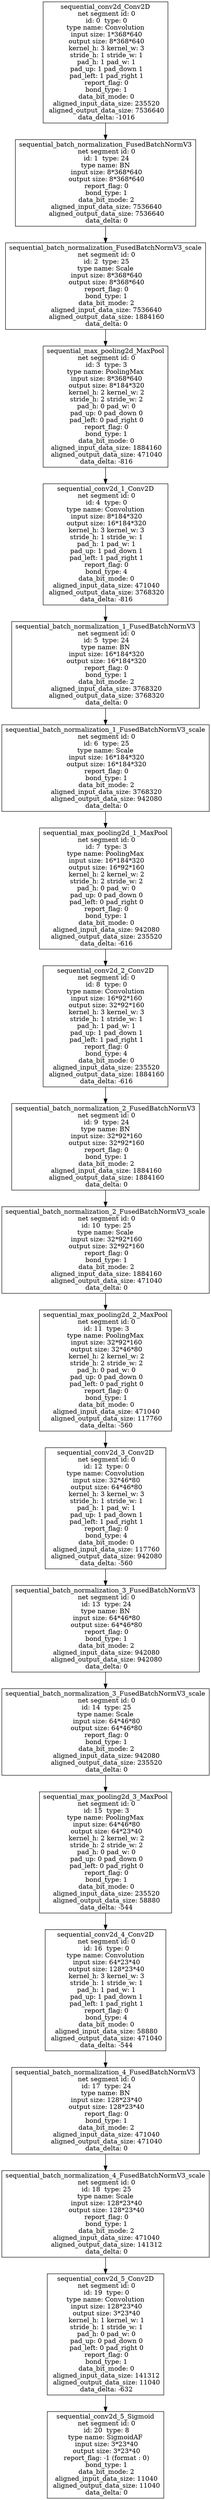 digraph cnn_tree {
sequential_conv2d_Conv2D [shape=box, label="sequential_conv2d_Conv2D\n net segment id: 0\n id: 0  type: 0\ntype name: Convolution\n input size: 1*368*640\n output size: 8*368*640\n kernel_h: 3 kernel_w: 3\n stride_h: 1 stride_w: 1\n pad_h: 1 pad_w: 1\n pad_up: 1 pad_down 1\n pad_left: 1 pad_right 1\n report_flag: 0\n bond_type: 1\n data_bit_mode: 0\n aligned_input_data_size: 235520\n aligned_output_data_size: 7536640\n data_delta: -1016"];
sequential_conv2d_Conv2D -> sequential_batch_normalization_FusedBatchNormV3;
sequential_batch_normalization_FusedBatchNormV3 [shape=box, label="sequential_batch_normalization_FusedBatchNormV3\n net segment id: 0\n id: 1  type: 24\ntype name: BN\n input size: 8*368*640\n output size: 8*368*640\n report_flag: 0\n bond_type: 1\n data_bit_mode: 2\n aligned_input_data_size: 7536640\n aligned_output_data_size: 7536640\n data_delta: 0"];
sequential_batch_normalization_FusedBatchNormV3 -> sequential_batch_normalization_FusedBatchNormV3_scale;
sequential_batch_normalization_FusedBatchNormV3_scale [shape=box, label="sequential_batch_normalization_FusedBatchNormV3_scale\n net segment id: 0\n id: 2  type: 25\ntype name: Scale\n input size: 8*368*640\n output size: 8*368*640\n report_flag: 0\n bond_type: 1\n data_bit_mode: 2\n aligned_input_data_size: 7536640\n aligned_output_data_size: 1884160\n data_delta: 0"];
sequential_batch_normalization_FusedBatchNormV3_scale -> sequential_max_pooling2d_MaxPool;
sequential_max_pooling2d_MaxPool [shape=box, label="sequential_max_pooling2d_MaxPool\n net segment id: 0\n id: 3  type: 3\ntype name: PoolingMax\n input size: 8*368*640\n output size: 8*184*320\n kernel_h: 2 kernel_w: 2\n stride_h: 2 stride_w: 2\n pad_h: 0 pad_w: 0\n pad_up: 0 pad_down 0\n pad_left: 0 pad_right 0\n report_flag: 0\n bond_type: 1\n data_bit_mode: 0\n aligned_input_data_size: 1884160\n aligned_output_data_size: 471040\n data_delta: -816"];
sequential_max_pooling2d_MaxPool -> sequential_conv2d_1_Conv2D;
sequential_conv2d_1_Conv2D [shape=box, label="sequential_conv2d_1_Conv2D\n net segment id: 0\n id: 4  type: 0\ntype name: Convolution\n input size: 8*184*320\n output size: 16*184*320\n kernel_h: 3 kernel_w: 3\n stride_h: 1 stride_w: 1\n pad_h: 1 pad_w: 1\n pad_up: 1 pad_down 1\n pad_left: 1 pad_right 1\n report_flag: 0\n bond_type: 4\n data_bit_mode: 0\n aligned_input_data_size: 471040\n aligned_output_data_size: 3768320\n data_delta: -816"];
sequential_conv2d_1_Conv2D -> sequential_batch_normalization_1_FusedBatchNormV3;
sequential_batch_normalization_1_FusedBatchNormV3 [shape=box, label="sequential_batch_normalization_1_FusedBatchNormV3\n net segment id: 0\n id: 5  type: 24\ntype name: BN\n input size: 16*184*320\n output size: 16*184*320\n report_flag: 0\n bond_type: 1\n data_bit_mode: 2\n aligned_input_data_size: 3768320\n aligned_output_data_size: 3768320\n data_delta: 0"];
sequential_batch_normalization_1_FusedBatchNormV3 -> sequential_batch_normalization_1_FusedBatchNormV3_scale;
sequential_batch_normalization_1_FusedBatchNormV3_scale [shape=box, label="sequential_batch_normalization_1_FusedBatchNormV3_scale\n net segment id: 0\n id: 6  type: 25\ntype name: Scale\n input size: 16*184*320\n output size: 16*184*320\n report_flag: 0\n bond_type: 1\n data_bit_mode: 2\n aligned_input_data_size: 3768320\n aligned_output_data_size: 942080\n data_delta: 0"];
sequential_batch_normalization_1_FusedBatchNormV3_scale -> sequential_max_pooling2d_1_MaxPool;
sequential_max_pooling2d_1_MaxPool [shape=box, label="sequential_max_pooling2d_1_MaxPool\n net segment id: 0\n id: 7  type: 3\ntype name: PoolingMax\n input size: 16*184*320\n output size: 16*92*160\n kernel_h: 2 kernel_w: 2\n stride_h: 2 stride_w: 2\n pad_h: 0 pad_w: 0\n pad_up: 0 pad_down 0\n pad_left: 0 pad_right 0\n report_flag: 0\n bond_type: 1\n data_bit_mode: 0\n aligned_input_data_size: 942080\n aligned_output_data_size: 235520\n data_delta: -616"];
sequential_max_pooling2d_1_MaxPool -> sequential_conv2d_2_Conv2D;
sequential_conv2d_2_Conv2D [shape=box, label="sequential_conv2d_2_Conv2D\n net segment id: 0\n id: 8  type: 0\ntype name: Convolution\n input size: 16*92*160\n output size: 32*92*160\n kernel_h: 3 kernel_w: 3\n stride_h: 1 stride_w: 1\n pad_h: 1 pad_w: 1\n pad_up: 1 pad_down 1\n pad_left: 1 pad_right 1\n report_flag: 0\n bond_type: 4\n data_bit_mode: 0\n aligned_input_data_size: 235520\n aligned_output_data_size: 1884160\n data_delta: -616"];
sequential_conv2d_2_Conv2D -> sequential_batch_normalization_2_FusedBatchNormV3;
sequential_batch_normalization_2_FusedBatchNormV3 [shape=box, label="sequential_batch_normalization_2_FusedBatchNormV3\n net segment id: 0\n id: 9  type: 24\ntype name: BN\n input size: 32*92*160\n output size: 32*92*160\n report_flag: 0\n bond_type: 1\n data_bit_mode: 2\n aligned_input_data_size: 1884160\n aligned_output_data_size: 1884160\n data_delta: 0"];
sequential_batch_normalization_2_FusedBatchNormV3 -> sequential_batch_normalization_2_FusedBatchNormV3_scale;
sequential_batch_normalization_2_FusedBatchNormV3_scale [shape=box, label="sequential_batch_normalization_2_FusedBatchNormV3_scale\n net segment id: 0\n id: 10  type: 25\ntype name: Scale\n input size: 32*92*160\n output size: 32*92*160\n report_flag: 0\n bond_type: 1\n data_bit_mode: 2\n aligned_input_data_size: 1884160\n aligned_output_data_size: 471040\n data_delta: 0"];
sequential_batch_normalization_2_FusedBatchNormV3_scale -> sequential_max_pooling2d_2_MaxPool;
sequential_max_pooling2d_2_MaxPool [shape=box, label="sequential_max_pooling2d_2_MaxPool\n net segment id: 0\n id: 11  type: 3\ntype name: PoolingMax\n input size: 32*92*160\n output size: 32*46*80\n kernel_h: 2 kernel_w: 2\n stride_h: 2 stride_w: 2\n pad_h: 0 pad_w: 0\n pad_up: 0 pad_down 0\n pad_left: 0 pad_right 0\n report_flag: 0\n bond_type: 1\n data_bit_mode: 0\n aligned_input_data_size: 471040\n aligned_output_data_size: 117760\n data_delta: -560"];
sequential_max_pooling2d_2_MaxPool -> sequential_conv2d_3_Conv2D;
sequential_conv2d_3_Conv2D [shape=box, label="sequential_conv2d_3_Conv2D\n net segment id: 0\n id: 12  type: 0\ntype name: Convolution\n input size: 32*46*80\n output size: 64*46*80\n kernel_h: 3 kernel_w: 3\n stride_h: 1 stride_w: 1\n pad_h: 1 pad_w: 1\n pad_up: 1 pad_down 1\n pad_left: 1 pad_right 1\n report_flag: 0\n bond_type: 4\n data_bit_mode: 0\n aligned_input_data_size: 117760\n aligned_output_data_size: 942080\n data_delta: -560"];
sequential_conv2d_3_Conv2D -> sequential_batch_normalization_3_FusedBatchNormV3;
sequential_batch_normalization_3_FusedBatchNormV3 [shape=box, label="sequential_batch_normalization_3_FusedBatchNormV3\n net segment id: 0\n id: 13  type: 24\ntype name: BN\n input size: 64*46*80\n output size: 64*46*80\n report_flag: 0\n bond_type: 1\n data_bit_mode: 2\n aligned_input_data_size: 942080\n aligned_output_data_size: 942080\n data_delta: 0"];
sequential_batch_normalization_3_FusedBatchNormV3 -> sequential_batch_normalization_3_FusedBatchNormV3_scale;
sequential_batch_normalization_3_FusedBatchNormV3_scale [shape=box, label="sequential_batch_normalization_3_FusedBatchNormV3_scale\n net segment id: 0\n id: 14  type: 25\ntype name: Scale\n input size: 64*46*80\n output size: 64*46*80\n report_flag: 0\n bond_type: 1\n data_bit_mode: 2\n aligned_input_data_size: 942080\n aligned_output_data_size: 235520\n data_delta: 0"];
sequential_batch_normalization_3_FusedBatchNormV3_scale -> sequential_max_pooling2d_3_MaxPool;
sequential_max_pooling2d_3_MaxPool [shape=box, label="sequential_max_pooling2d_3_MaxPool\n net segment id: 0\n id: 15  type: 3\ntype name: PoolingMax\n input size: 64*46*80\n output size: 64*23*40\n kernel_h: 2 kernel_w: 2\n stride_h: 2 stride_w: 2\n pad_h: 0 pad_w: 0\n pad_up: 0 pad_down 0\n pad_left: 0 pad_right 0\n report_flag: 0\n bond_type: 1\n data_bit_mode: 0\n aligned_input_data_size: 235520\n aligned_output_data_size: 58880\n data_delta: -544"];
sequential_max_pooling2d_3_MaxPool -> sequential_conv2d_4_Conv2D;
sequential_conv2d_4_Conv2D [shape=box, label="sequential_conv2d_4_Conv2D\n net segment id: 0\n id: 16  type: 0\ntype name: Convolution\n input size: 64*23*40\n output size: 128*23*40\n kernel_h: 3 kernel_w: 3\n stride_h: 1 stride_w: 1\n pad_h: 1 pad_w: 1\n pad_up: 1 pad_down 1\n pad_left: 1 pad_right 1\n report_flag: 0\n bond_type: 4\n data_bit_mode: 0\n aligned_input_data_size: 58880\n aligned_output_data_size: 471040\n data_delta: -544"];
sequential_conv2d_4_Conv2D -> sequential_batch_normalization_4_FusedBatchNormV3;
sequential_batch_normalization_4_FusedBatchNormV3 [shape=box, label="sequential_batch_normalization_4_FusedBatchNormV3\n net segment id: 0\n id: 17  type: 24\ntype name: BN\n input size: 128*23*40\n output size: 128*23*40\n report_flag: 0\n bond_type: 1\n data_bit_mode: 2\n aligned_input_data_size: 471040\n aligned_output_data_size: 471040\n data_delta: 0"];
sequential_batch_normalization_4_FusedBatchNormV3 -> sequential_batch_normalization_4_FusedBatchNormV3_scale;
sequential_batch_normalization_4_FusedBatchNormV3_scale [shape=box, label="sequential_batch_normalization_4_FusedBatchNormV3_scale\n net segment id: 0\n id: 18  type: 25\ntype name: Scale\n input size: 128*23*40\n output size: 128*23*40\n report_flag: 0\n bond_type: 1\n data_bit_mode: 2\n aligned_input_data_size: 471040\n aligned_output_data_size: 141312\n data_delta: 0"];
sequential_batch_normalization_4_FusedBatchNormV3_scale -> sequential_conv2d_5_Conv2D;
sequential_conv2d_5_Conv2D [shape=box, label="sequential_conv2d_5_Conv2D\n net segment id: 0\n id: 19  type: 0\ntype name: Convolution\n input size: 128*23*40\n output size: 3*23*40\n kernel_h: 1 kernel_w: 1\n stride_h: 1 stride_w: 1\n pad_h: 0 pad_w: 0\n pad_up: 0 pad_down 0\n pad_left: 0 pad_right 0\n report_flag: 0\n bond_type: 1\n data_bit_mode: 0\n aligned_input_data_size: 141312\n aligned_output_data_size: 11040\n data_delta: -632"];
sequential_conv2d_5_Conv2D -> sequential_conv2d_5_Sigmoid;
sequential_conv2d_5_Sigmoid [shape=box, label="sequential_conv2d_5_Sigmoid\n net segment id: 0\n id: 20  type: 8\ntype name: SigmoidAF\n input size: 3*23*40\n output size: 3*23*40\n report_flag: -1 (format : 0)\n bond_type: 1\n data_bit_mode: 2\n aligned_input_data_size: 11040\n aligned_output_data_size: 11040\n data_delta: 0"];
}

